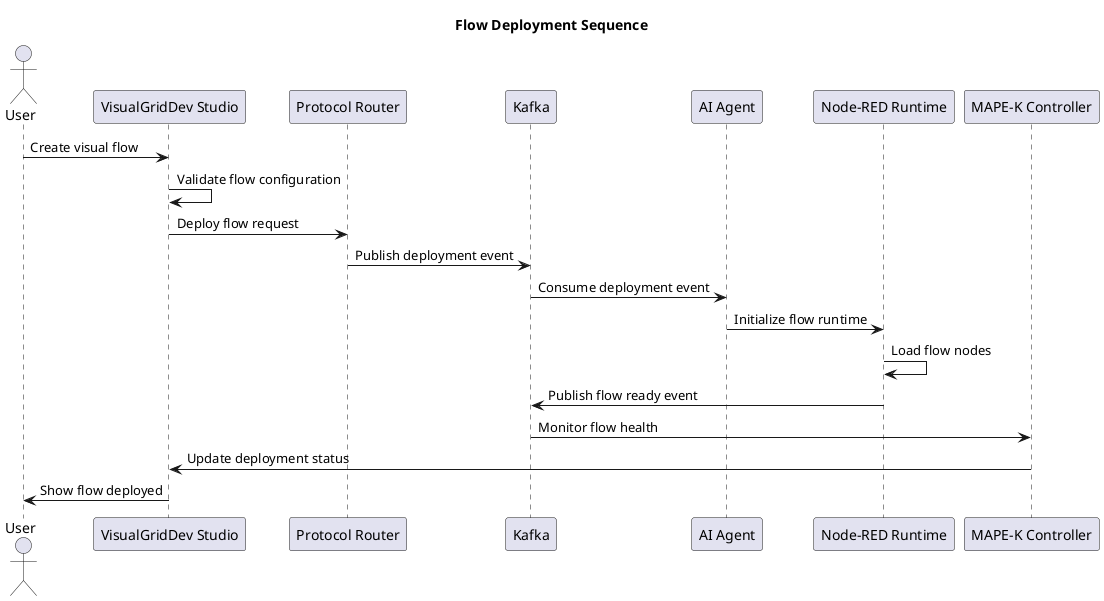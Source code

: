 @startuml
title Flow Deployment Sequence

actor User
participant "VisualGridDev Studio" as Studio
participant "Protocol Router" as Router
participant "Kafka" as Kafka
participant "AI Agent" as Agent
participant "Node-RED Runtime" as NodeRED
participant "MAPE-K Controller" as MAPEK

User -> Studio: Create visual flow
Studio -> Studio: Validate flow configuration
Studio -> Router: Deploy flow request
Router -> Kafka: Publish deployment event
Kafka -> Agent: Consume deployment event
Agent -> NodeRED: Initialize flow runtime
NodeRED -> NodeRED: Load flow nodes
NodeRED -> Kafka: Publish flow ready event
Kafka -> MAPEK: Monitor flow health
MAPEK -> Studio: Update deployment status
Studio -> User: Show flow deployed

@enduml